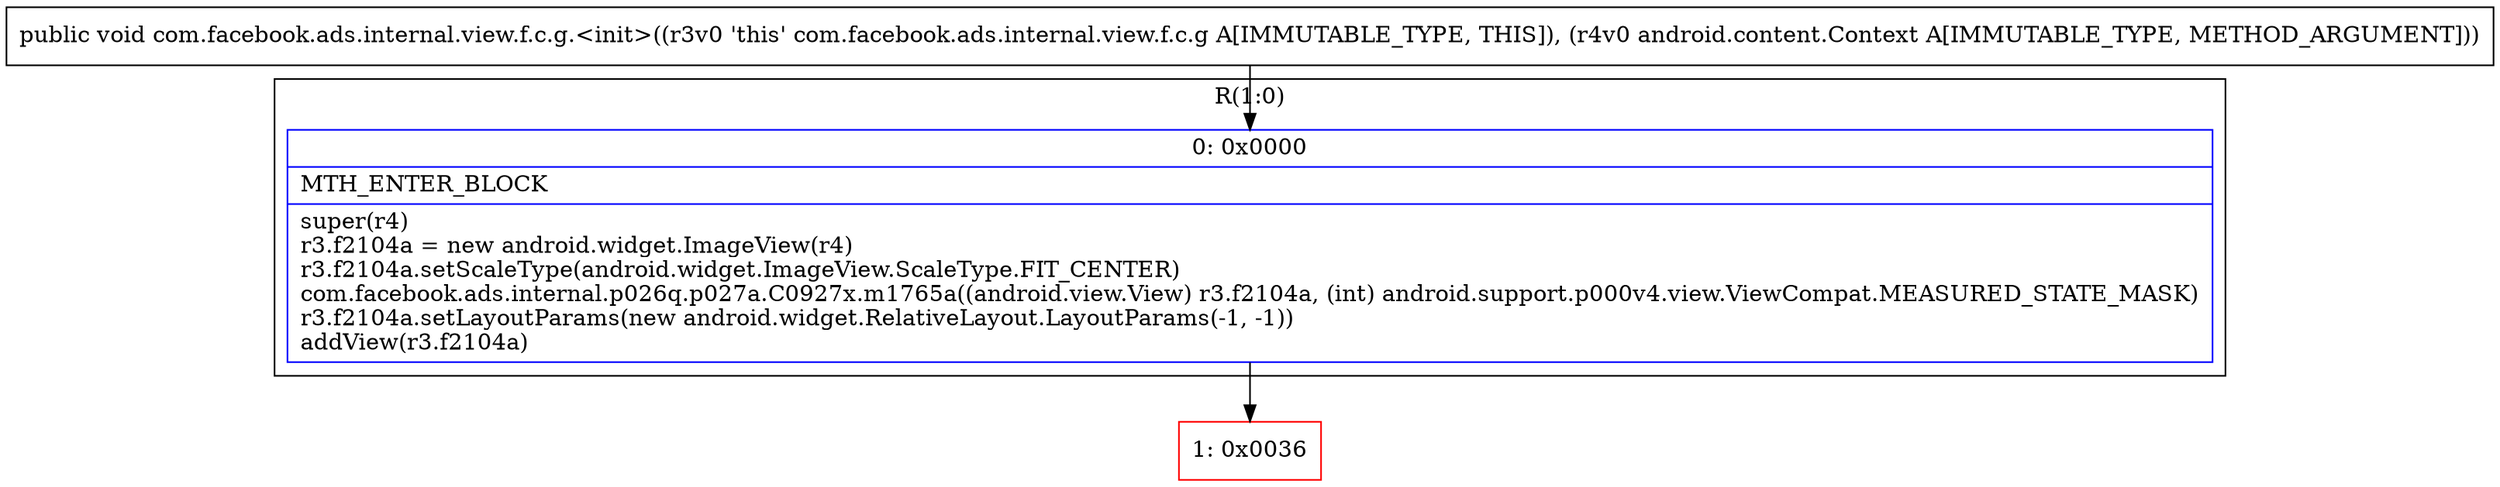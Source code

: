 digraph "CFG forcom.facebook.ads.internal.view.f.c.g.\<init\>(Landroid\/content\/Context;)V" {
subgraph cluster_Region_1650348330 {
label = "R(1:0)";
node [shape=record,color=blue];
Node_0 [shape=record,label="{0\:\ 0x0000|MTH_ENTER_BLOCK\l|super(r4)\lr3.f2104a = new android.widget.ImageView(r4)\lr3.f2104a.setScaleType(android.widget.ImageView.ScaleType.FIT_CENTER)\lcom.facebook.ads.internal.p026q.p027a.C0927x.m1765a((android.view.View) r3.f2104a, (int) android.support.p000v4.view.ViewCompat.MEASURED_STATE_MASK)\lr3.f2104a.setLayoutParams(new android.widget.RelativeLayout.LayoutParams(\-1, \-1))\laddView(r3.f2104a)\l}"];
}
Node_1 [shape=record,color=red,label="{1\:\ 0x0036}"];
MethodNode[shape=record,label="{public void com.facebook.ads.internal.view.f.c.g.\<init\>((r3v0 'this' com.facebook.ads.internal.view.f.c.g A[IMMUTABLE_TYPE, THIS]), (r4v0 android.content.Context A[IMMUTABLE_TYPE, METHOD_ARGUMENT])) }"];
MethodNode -> Node_0;
Node_0 -> Node_1;
}

